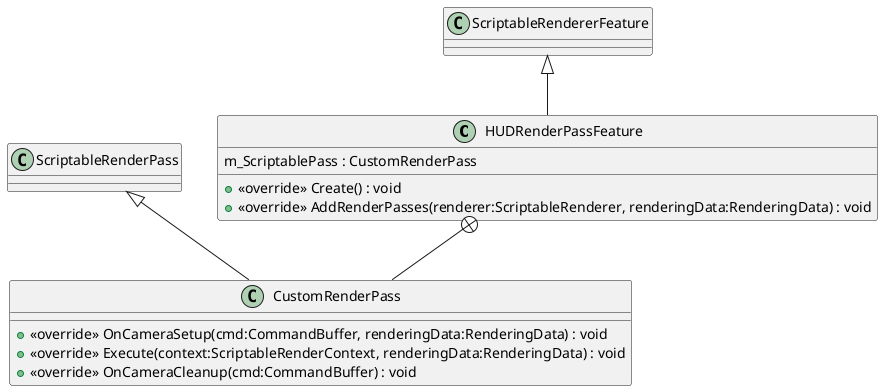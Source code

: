 @startuml
class HUDRenderPassFeature {
    m_ScriptablePass : CustomRenderPass
    + <<override>> Create() : void
    + <<override>> AddRenderPasses(renderer:ScriptableRenderer, renderingData:RenderingData) : void
}
class CustomRenderPass {
    + <<override>> OnCameraSetup(cmd:CommandBuffer, renderingData:RenderingData) : void
    + <<override>> Execute(context:ScriptableRenderContext, renderingData:RenderingData) : void
    + <<override>> OnCameraCleanup(cmd:CommandBuffer) : void
}
ScriptableRendererFeature <|-- HUDRenderPassFeature
HUDRenderPassFeature +-- CustomRenderPass
ScriptableRenderPass <|-- CustomRenderPass
@enduml
